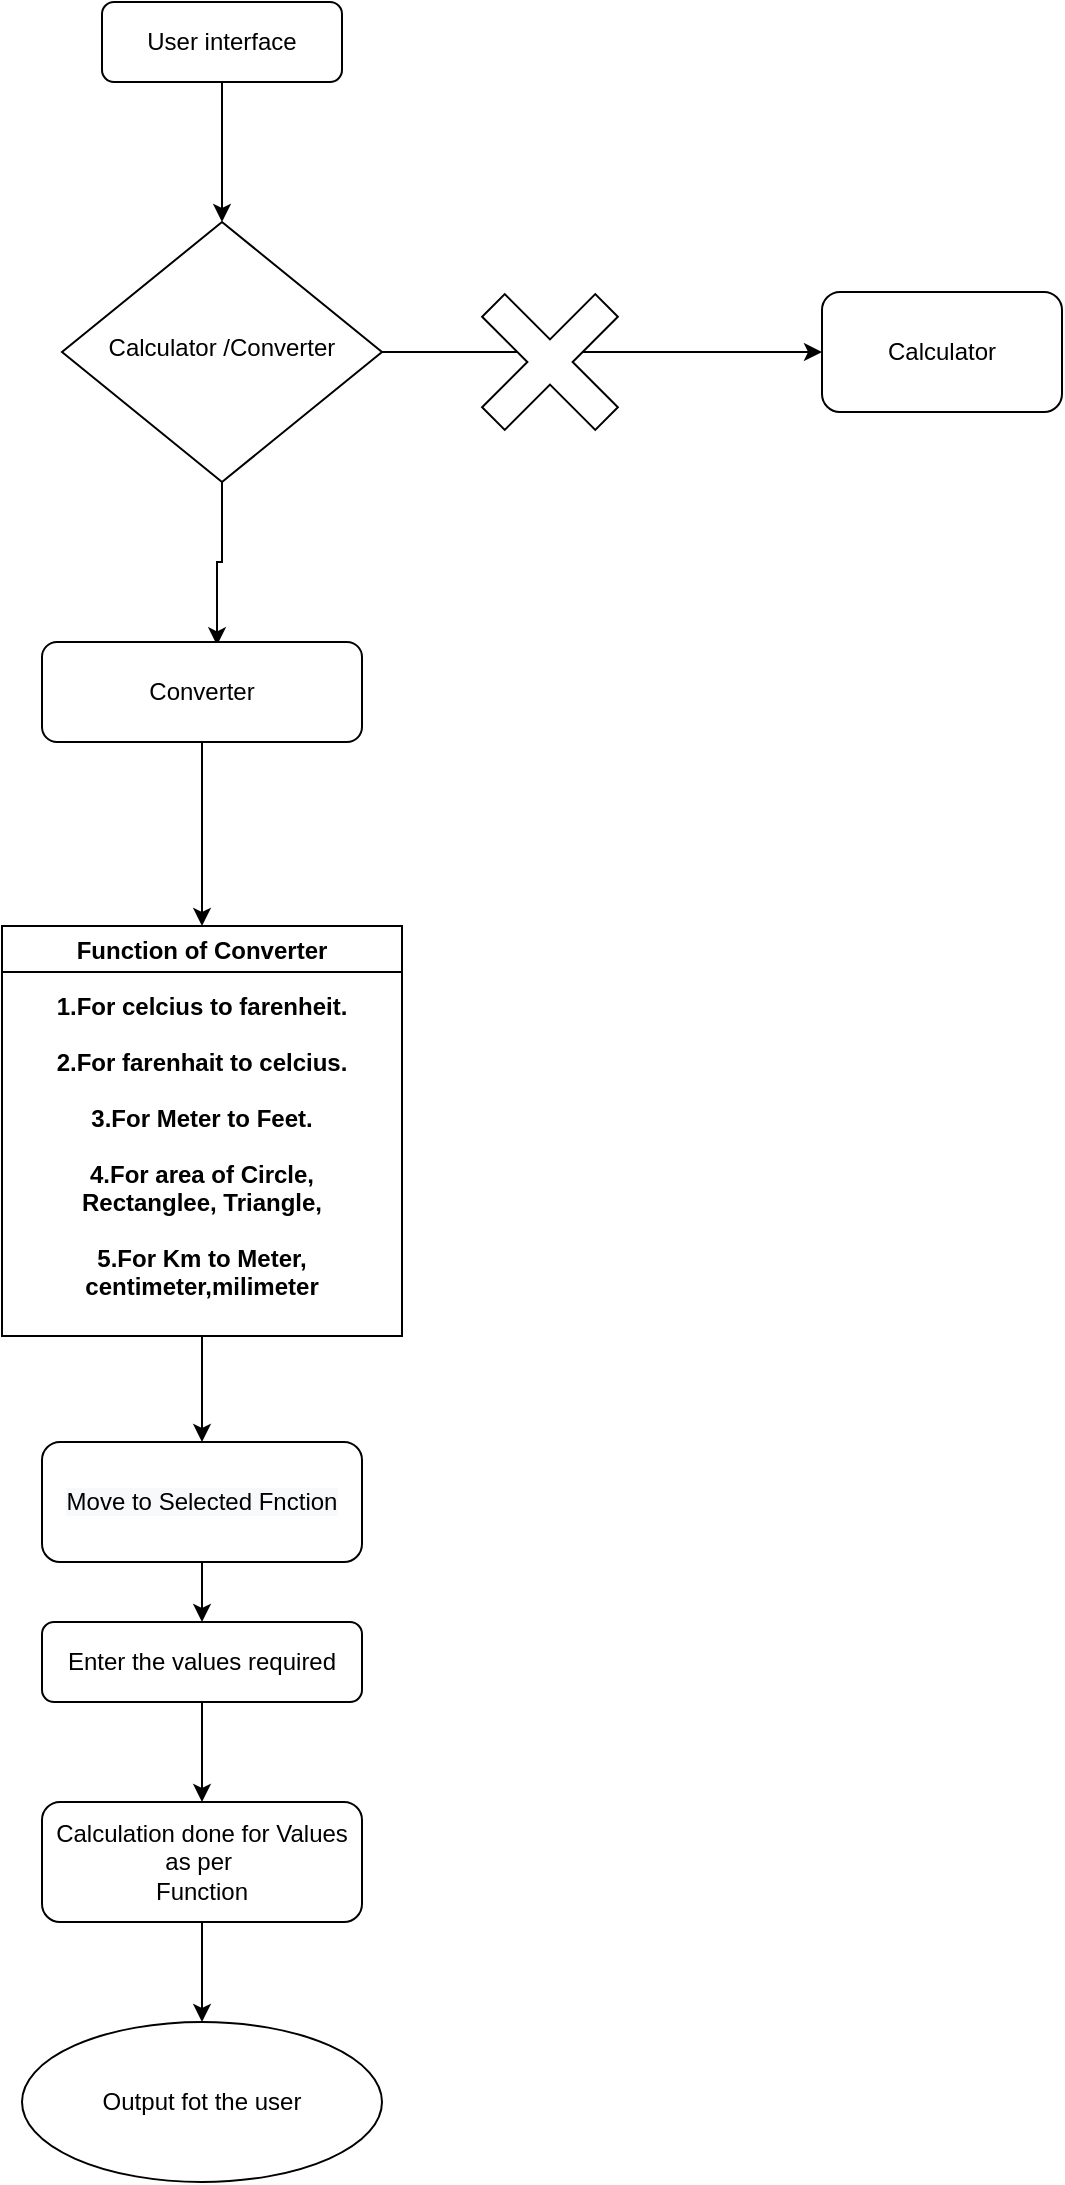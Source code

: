 <mxfile version="15.1.0" type="github"><diagram id="C5RBs43oDa-KdzZeNtuy" name="Page-1"><mxGraphModel dx="460" dy="824" grid="1" gridSize="10" guides="1" tooltips="1" connect="1" arrows="1" fold="1" page="1" pageScale="1" pageWidth="827" pageHeight="1169" math="0" shadow="0"><root><mxCell id="WIyWlLk6GJQsqaUBKTNV-0"/><mxCell id="WIyWlLk6GJQsqaUBKTNV-1" parent="WIyWlLk6GJQsqaUBKTNV-0"/><mxCell id="woiIGtfiR9zEG-T-wFo3-4" style="edgeStyle=orthogonalEdgeStyle;rounded=0;orthogonalLoop=1;jettySize=auto;html=1;exitX=0.5;exitY=1;exitDx=0;exitDy=0;entryX=0.5;entryY=0;entryDx=0;entryDy=0;" parent="WIyWlLk6GJQsqaUBKTNV-1" source="WIyWlLk6GJQsqaUBKTNV-3" target="WIyWlLk6GJQsqaUBKTNV-6" edge="1"><mxGeometry relative="1" as="geometry"/></mxCell><mxCell id="WIyWlLk6GJQsqaUBKTNV-3" value="User interface&lt;br&gt;" style="rounded=1;whiteSpace=wrap;html=1;fontSize=12;glass=0;strokeWidth=1;shadow=0;" parent="WIyWlLk6GJQsqaUBKTNV-1" vertex="1"><mxGeometry x="190" y="20" width="120" height="40" as="geometry"/></mxCell><mxCell id="woiIGtfiR9zEG-T-wFo3-5" style="edgeStyle=orthogonalEdgeStyle;rounded=0;orthogonalLoop=1;jettySize=auto;html=1;entryX=0;entryY=0.5;entryDx=0;entryDy=0;" parent="WIyWlLk6GJQsqaUBKTNV-1" source="WIyWlLk6GJQsqaUBKTNV-6" target="woiIGtfiR9zEG-T-wFo3-0" edge="1"><mxGeometry relative="1" as="geometry"/></mxCell><mxCell id="woiIGtfiR9zEG-T-wFo3-20" style="edgeStyle=orthogonalEdgeStyle;rounded=0;orthogonalLoop=1;jettySize=auto;html=1;exitX=0.5;exitY=1;exitDx=0;exitDy=0;entryX=0.547;entryY=0.033;entryDx=0;entryDy=0;entryPerimeter=0;" parent="WIyWlLk6GJQsqaUBKTNV-1" source="WIyWlLk6GJQsqaUBKTNV-6" target="woiIGtfiR9zEG-T-wFo3-19" edge="1"><mxGeometry relative="1" as="geometry"/></mxCell><mxCell id="WIyWlLk6GJQsqaUBKTNV-6" value="Calculator /Converter" style="rhombus;whiteSpace=wrap;html=1;shadow=0;fontFamily=Helvetica;fontSize=12;align=center;strokeWidth=1;spacing=6;spacingTop=-4;" parent="WIyWlLk6GJQsqaUBKTNV-1" vertex="1"><mxGeometry x="170" y="130" width="160" height="130" as="geometry"/></mxCell><mxCell id="woiIGtfiR9zEG-T-wFo3-0" value="Calculator" style="rounded=1;whiteSpace=wrap;html=1;" parent="WIyWlLk6GJQsqaUBKTNV-1" vertex="1"><mxGeometry x="550" y="165" width="120" height="60" as="geometry"/></mxCell><mxCell id="woiIGtfiR9zEG-T-wFo3-25" style="edgeStyle=orthogonalEdgeStyle;rounded=0;orthogonalLoop=1;jettySize=auto;html=1;entryX=0.5;entryY=0;entryDx=0;entryDy=0;" parent="WIyWlLk6GJQsqaUBKTNV-1" source="woiIGtfiR9zEG-T-wFo3-19" target="woiIGtfiR9zEG-T-wFo3-23" edge="1"><mxGeometry relative="1" as="geometry"><mxPoint x="240" y="495" as="targetPoint"/></mxGeometry></mxCell><mxCell id="woiIGtfiR9zEG-T-wFo3-19" value="Converter" style="rounded=1;whiteSpace=wrap;html=1;" parent="WIyWlLk6GJQsqaUBKTNV-1" vertex="1"><mxGeometry x="160" y="340" width="160" height="50" as="geometry"/></mxCell><mxCell id="woiIGtfiR9zEG-T-wFo3-32" style="edgeStyle=orthogonalEdgeStyle;rounded=0;orthogonalLoop=1;jettySize=auto;html=1;entryX=0.5;entryY=0;entryDx=0;entryDy=0;" parent="WIyWlLk6GJQsqaUBKTNV-1" source="woiIGtfiR9zEG-T-wFo3-23" target="woiIGtfiR9zEG-T-wFo3-29" edge="1"><mxGeometry relative="1" as="geometry"/></mxCell><mxCell id="woiIGtfiR9zEG-T-wFo3-23" value="&#10;&#10;&#10;&#10;&#10;&#10;&#10;&#10;&#10;&#10;&#10;&#10;Function of Converter&#10;&#10;1.For celcius to farenheit.&#10;&#10;2.For farenhait to celcius.&#10;&#10;3.For Meter to Feet.&#10;&#10;4.For area of Circle, &#10;Rectanglee, Triangle,&#10;&#10;5.For Km to Meter,&#10;centimeter,milimeter" style="swimlane;" parent="WIyWlLk6GJQsqaUBKTNV-1" vertex="1"><mxGeometry x="140" y="482" width="200" height="205" as="geometry"/></mxCell><mxCell id="woiIGtfiR9zEG-T-wFo3-33" style="edgeStyle=orthogonalEdgeStyle;rounded=0;orthogonalLoop=1;jettySize=auto;html=1;exitX=0.5;exitY=1;exitDx=0;exitDy=0;entryX=0.5;entryY=0;entryDx=0;entryDy=0;" parent="WIyWlLk6GJQsqaUBKTNV-1" source="woiIGtfiR9zEG-T-wFo3-29" target="woiIGtfiR9zEG-T-wFo3-30" edge="1"><mxGeometry relative="1" as="geometry"/></mxCell><mxCell id="woiIGtfiR9zEG-T-wFo3-29" value="&#10;&#10;&lt;span style=&quot;color: rgb(0, 0, 0); font-family: helvetica; font-size: 12px; font-style: normal; font-weight: 400; letter-spacing: normal; text-align: center; text-indent: 0px; text-transform: none; word-spacing: 0px; background-color: rgb(248, 249, 250); display: inline; float: none;&quot;&gt;Move to Selected Fnction&lt;/span&gt;&#10;&#10;" style="rounded=1;whiteSpace=wrap;html=1;" parent="WIyWlLk6GJQsqaUBKTNV-1" vertex="1"><mxGeometry x="160" y="740" width="160" height="60" as="geometry"/></mxCell><mxCell id="woiIGtfiR9zEG-T-wFo3-37" style="edgeStyle=orthogonalEdgeStyle;rounded=0;orthogonalLoop=1;jettySize=auto;html=1;entryX=0.5;entryY=0;entryDx=0;entryDy=0;" parent="WIyWlLk6GJQsqaUBKTNV-1" source="woiIGtfiR9zEG-T-wFo3-30" target="woiIGtfiR9zEG-T-wFo3-31" edge="1"><mxGeometry relative="1" as="geometry"/></mxCell><mxCell id="woiIGtfiR9zEG-T-wFo3-30" value="&lt;span&gt;Enter the values required&lt;/span&gt;" style="rounded=1;whiteSpace=wrap;html=1;" parent="WIyWlLk6GJQsqaUBKTNV-1" vertex="1"><mxGeometry x="160" y="830" width="160" height="40" as="geometry"/></mxCell><mxCell id="woiIGtfiR9zEG-T-wFo3-39" style="edgeStyle=orthogonalEdgeStyle;rounded=0;orthogonalLoop=1;jettySize=auto;html=1;exitX=0.5;exitY=1;exitDx=0;exitDy=0;entryX=0.5;entryY=0;entryDx=0;entryDy=0;" parent="WIyWlLk6GJQsqaUBKTNV-1" source="woiIGtfiR9zEG-T-wFo3-31" target="woiIGtfiR9zEG-T-wFo3-38" edge="1"><mxGeometry relative="1" as="geometry"/></mxCell><mxCell id="woiIGtfiR9zEG-T-wFo3-31" value="&lt;span&gt;Calculation done for Values as per&amp;nbsp;&lt;/span&gt;&lt;br&gt;&lt;span&gt;Function&lt;/span&gt;" style="rounded=1;whiteSpace=wrap;html=1;" parent="WIyWlLk6GJQsqaUBKTNV-1" vertex="1"><mxGeometry x="160" y="920" width="160" height="60" as="geometry"/></mxCell><mxCell id="woiIGtfiR9zEG-T-wFo3-38" value="&lt;span&gt;Output fot the user&lt;/span&gt;" style="ellipse;whiteSpace=wrap;html=1;" parent="WIyWlLk6GJQsqaUBKTNV-1" vertex="1"><mxGeometry x="150" y="1030" width="180" height="80" as="geometry"/></mxCell><mxCell id="9mx8PhIXAYKX3QsygBaM-1" value="" style="shape=cross;whiteSpace=wrap;html=1;rotation=-45;" parent="WIyWlLk6GJQsqaUBKTNV-1" vertex="1"><mxGeometry x="374" y="160" width="80" height="80" as="geometry"/></mxCell></root></mxGraphModel></diagram></mxfile>